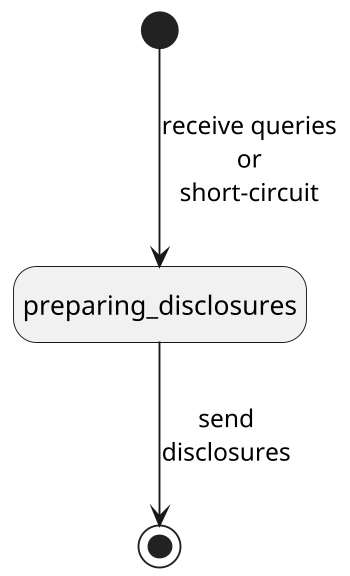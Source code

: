 @startuml
scale 350 width
hide empty description
[*] --> preparing_disclosures: receive queries\nor\nshort-circuit
preparing_disclosures --> [*]: send\ndisclosures
@enduml